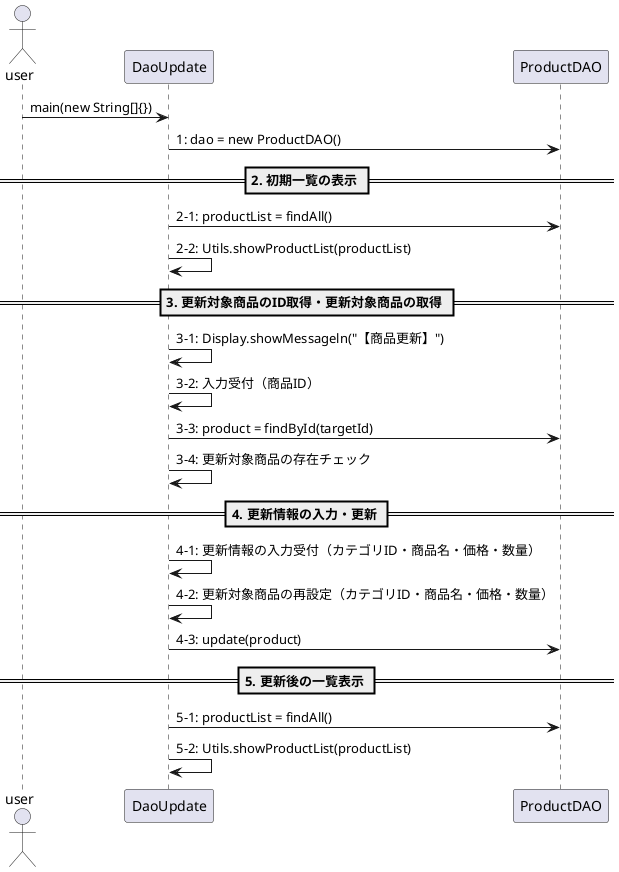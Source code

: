 @startuml productdao_seq

actor user
user -> DaoUpdate: main(new String[]{})

DaoUpdate -> ProductDAO: 1: dao = new ProductDAO()

== 2. 初期一覧の表示 ==
DaoUpdate -> ProductDAO: 2-1: productList = findAll()
DaoUpdate -> DaoUpdate:  2-2: Utils.showProductList(productList)

== 3. 更新対象商品のID取得・更新対象商品の取得 ==
DaoUpdate -> DaoUpdate:  3-1: Display.showMessageln("【商品更新】")
DaoUpdate -> DaoUpdate:  3-2: 入力受付（商品ID）
DaoUpdate -> ProductDAO: 3-3: product = findById(targetId)
DaoUpdate -> DaoUpdate:  3-4: 更新対象商品の存在チェック

== 4. 更新情報の入力・更新 ==
DaoUpdate -> DaoUpdate:  4-1: 更新情報の入力受付（カテゴリID・商品名・価格・数量）
DaoUpdate -> DaoUpdate:  4-2: 更新対象商品の再設定（カテゴリID・商品名・価格・数量）
DaoUpdate -> ProductDAO: 4-3: update(product)

== 5. 更新後の一覧表示 ==
DaoUpdate -> ProductDAO: 5-1: productList = findAll()
DaoUpdate -> DaoUpdate:  5-2: Utils.showProductList(productList)

@enduml